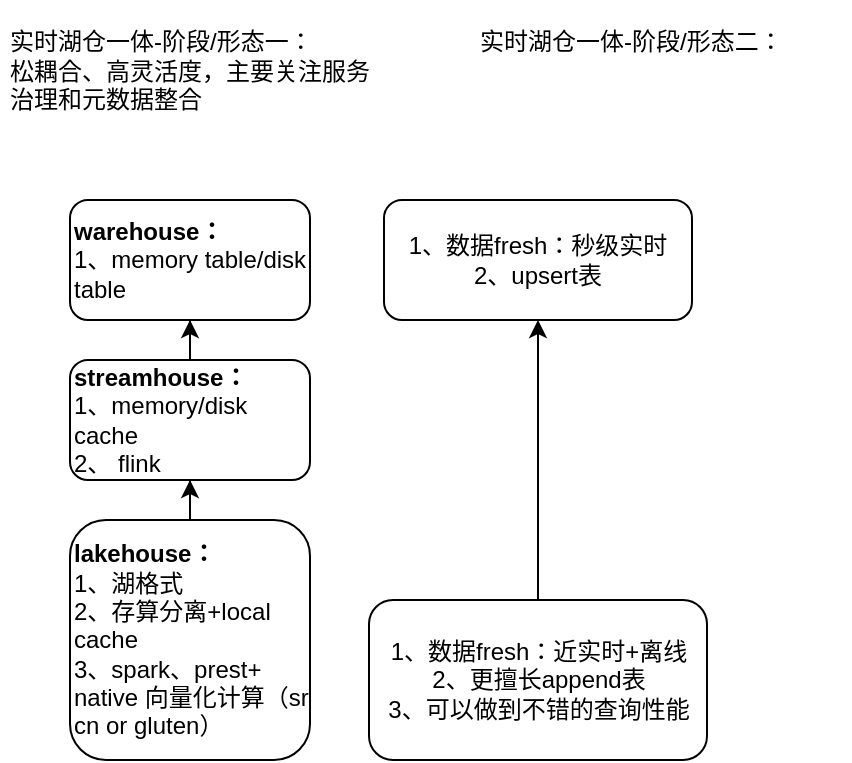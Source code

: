 <mxfile version="21.1.7" type="github">
  <diagram name="Page-1" id="tdsSamAIJly84Pqii09j">
    <mxGraphModel dx="772" dy="452" grid="1" gridSize="10" guides="1" tooltips="1" connect="1" arrows="1" fold="1" page="1" pageScale="1" pageWidth="827" pageHeight="1169" math="0" shadow="0">
      <root>
        <mxCell id="0" />
        <mxCell id="1" parent="0" />
        <mxCell id="t9ew9VlHhDujuSl9eibk-1" value="&lt;b&gt;warehouse：&lt;br&gt;&lt;/b&gt;1、memory table/disk table" style="rounded=1;whiteSpace=wrap;html=1;align=left;" vertex="1" parent="1">
          <mxGeometry x="240" y="410" width="120" height="60" as="geometry" />
        </mxCell>
        <mxCell id="t9ew9VlHhDujuSl9eibk-11" style="edgeStyle=orthogonalEdgeStyle;rounded=0;orthogonalLoop=1;jettySize=auto;html=1;entryX=0.5;entryY=1;entryDx=0;entryDy=0;" edge="1" parent="1" source="t9ew9VlHhDujuSl9eibk-2" target="t9ew9VlHhDujuSl9eibk-7">
          <mxGeometry relative="1" as="geometry" />
        </mxCell>
        <mxCell id="t9ew9VlHhDujuSl9eibk-2" value="&lt;b&gt;lakehouse：&lt;br&gt;&lt;/b&gt;1、湖格式&lt;br&gt;2、存算分离+local cache&lt;br&gt;3、spark、prest+ native 向量化计算（sr cn or gluten）" style="rounded=1;whiteSpace=wrap;html=1;align=left;" vertex="1" parent="1">
          <mxGeometry x="240" y="570" width="120" height="120" as="geometry" />
        </mxCell>
        <mxCell id="t9ew9VlHhDujuSl9eibk-3" value="&lt;br&gt;实时湖仓一体-阶段/形态一：&lt;br&gt;松耦合、高灵活度，主要关注服务治理和元数据整合" style="text;html=1;strokeColor=none;fillColor=none;spacing=5;spacingTop=-20;whiteSpace=wrap;overflow=hidden;rounded=0;" vertex="1" parent="1">
          <mxGeometry x="205" y="320" width="190" height="70" as="geometry" />
        </mxCell>
        <mxCell id="t9ew9VlHhDujuSl9eibk-6" value="&lt;br&gt;实时湖仓一体-阶段/形态二：&lt;br&gt;" style="text;html=1;strokeColor=none;fillColor=none;spacing=5;spacingTop=-20;whiteSpace=wrap;overflow=hidden;rounded=0;" vertex="1" parent="1">
          <mxGeometry x="440" y="320" width="190" height="70" as="geometry" />
        </mxCell>
        <mxCell id="t9ew9VlHhDujuSl9eibk-12" style="edgeStyle=orthogonalEdgeStyle;rounded=0;orthogonalLoop=1;jettySize=auto;html=1;entryX=0.5;entryY=1;entryDx=0;entryDy=0;" edge="1" parent="1" source="t9ew9VlHhDujuSl9eibk-7" target="t9ew9VlHhDujuSl9eibk-1">
          <mxGeometry relative="1" as="geometry" />
        </mxCell>
        <mxCell id="t9ew9VlHhDujuSl9eibk-7" value="&lt;b&gt;streamhouse：&lt;br&gt;&lt;/b&gt;1、memory/disk cache&lt;br&gt;2、 flink" style="rounded=1;whiteSpace=wrap;html=1;align=left;" vertex="1" parent="1">
          <mxGeometry x="240" y="490" width="120" height="60" as="geometry" />
        </mxCell>
        <mxCell id="t9ew9VlHhDujuSl9eibk-10" style="edgeStyle=orthogonalEdgeStyle;rounded=0;orthogonalLoop=1;jettySize=auto;html=1;entryX=0.5;entryY=1;entryDx=0;entryDy=0;" edge="1" parent="1" source="t9ew9VlHhDujuSl9eibk-8" target="t9ew9VlHhDujuSl9eibk-9">
          <mxGeometry relative="1" as="geometry" />
        </mxCell>
        <mxCell id="t9ew9VlHhDujuSl9eibk-8" value="1、数据fresh：近实时+离线&lt;br&gt;2、更擅长append表&lt;br&gt;3、可以做到不错的查询性能" style="rounded=1;whiteSpace=wrap;html=1;" vertex="1" parent="1">
          <mxGeometry x="389.5" y="610" width="169" height="80" as="geometry" />
        </mxCell>
        <mxCell id="t9ew9VlHhDujuSl9eibk-9" value="1、数据fresh：秒级实时&lt;br&gt;2、upsert表" style="rounded=1;whiteSpace=wrap;html=1;" vertex="1" parent="1">
          <mxGeometry x="397" y="410" width="154" height="60" as="geometry" />
        </mxCell>
      </root>
    </mxGraphModel>
  </diagram>
</mxfile>
